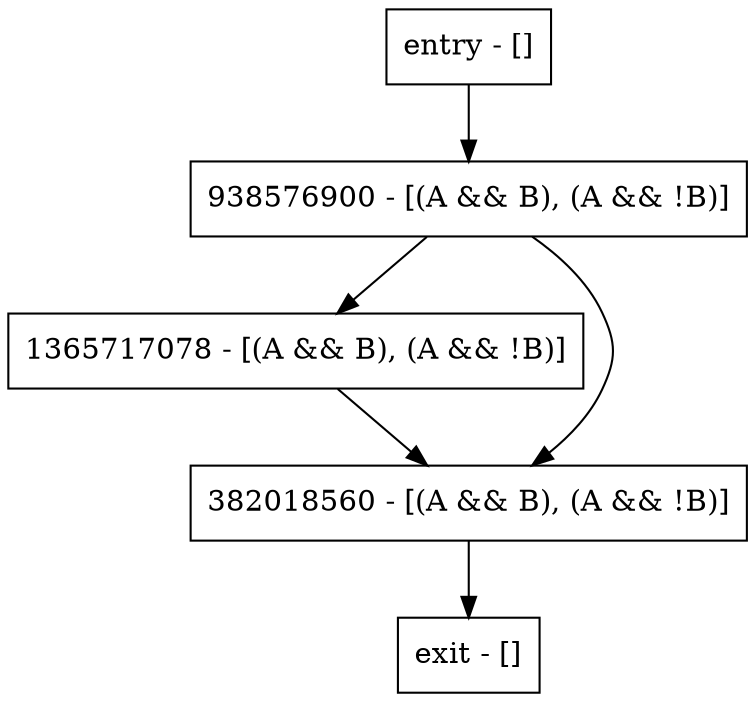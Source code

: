digraph foo {
node [shape=record];
entry [label="entry - []"];
exit [label="exit - []"];
1365717078 [label="1365717078 - [(A && B), (A && !B)]"];
938576900 [label="938576900 - [(A && B), (A && !B)]"];
382018560 [label="382018560 - [(A && B), (A && !B)]"];
entry;
exit;
entry -> 938576900;
1365717078 -> 382018560;
938576900 -> 1365717078;
938576900 -> 382018560;
382018560 -> exit;
}
